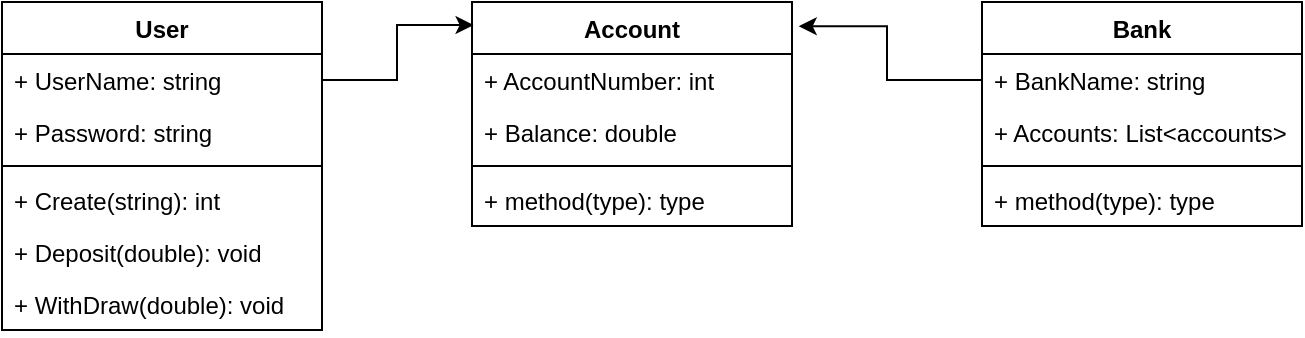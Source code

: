 <mxfile version="24.2.1" type="github">
  <diagram name="Page-1" id="Sdmv3YZEce-zZ9c6VDTf">
    <mxGraphModel dx="793" dy="377" grid="1" gridSize="10" guides="1" tooltips="1" connect="1" arrows="1" fold="1" page="1" pageScale="1" pageWidth="850" pageHeight="1100" math="0" shadow="0">
      <root>
        <mxCell id="0" />
        <mxCell id="1" parent="0" />
        <mxCell id="Px8bT3p9q_pAnuoa6N7a-1" value="User" style="swimlane;fontStyle=1;align=center;verticalAlign=top;childLayout=stackLayout;horizontal=1;startSize=26;horizontalStack=0;resizeParent=1;resizeParentMax=0;resizeLast=0;collapsible=1;marginBottom=0;whiteSpace=wrap;html=1;" vertex="1" parent="1">
          <mxGeometry x="110" y="140" width="160" height="164" as="geometry">
            <mxRectangle x="140" y="140" width="100" height="30" as="alternateBounds" />
          </mxGeometry>
        </mxCell>
        <mxCell id="Px8bT3p9q_pAnuoa6N7a-2" value="+ UserName: string" style="text;strokeColor=none;fillColor=none;align=left;verticalAlign=top;spacingLeft=4;spacingRight=4;overflow=hidden;rotatable=0;points=[[0,0.5],[1,0.5]];portConstraint=eastwest;whiteSpace=wrap;html=1;" vertex="1" parent="Px8bT3p9q_pAnuoa6N7a-1">
          <mxGeometry y="26" width="160" height="26" as="geometry" />
        </mxCell>
        <mxCell id="Px8bT3p9q_pAnuoa6N7a-13" value="+ Password: string" style="text;strokeColor=none;fillColor=none;align=left;verticalAlign=top;spacingLeft=4;spacingRight=4;overflow=hidden;rotatable=0;points=[[0,0.5],[1,0.5]];portConstraint=eastwest;whiteSpace=wrap;html=1;" vertex="1" parent="Px8bT3p9q_pAnuoa6N7a-1">
          <mxGeometry y="52" width="160" height="26" as="geometry" />
        </mxCell>
        <mxCell id="Px8bT3p9q_pAnuoa6N7a-3" value="" style="line;strokeWidth=1;fillColor=none;align=left;verticalAlign=middle;spacingTop=-1;spacingLeft=3;spacingRight=3;rotatable=0;labelPosition=right;points=[];portConstraint=eastwest;strokeColor=inherit;" vertex="1" parent="Px8bT3p9q_pAnuoa6N7a-1">
          <mxGeometry y="78" width="160" height="8" as="geometry" />
        </mxCell>
        <mxCell id="Px8bT3p9q_pAnuoa6N7a-4" value="+ Create(string): int" style="text;strokeColor=none;fillColor=none;align=left;verticalAlign=top;spacingLeft=4;spacingRight=4;overflow=hidden;rotatable=0;points=[[0,0.5],[1,0.5]];portConstraint=eastwest;whiteSpace=wrap;html=1;" vertex="1" parent="Px8bT3p9q_pAnuoa6N7a-1">
          <mxGeometry y="86" width="160" height="26" as="geometry" />
        </mxCell>
        <mxCell id="Px8bT3p9q_pAnuoa6N7a-14" value="+ Deposit(double): void" style="text;strokeColor=none;fillColor=none;align=left;verticalAlign=top;spacingLeft=4;spacingRight=4;overflow=hidden;rotatable=0;points=[[0,0.5],[1,0.5]];portConstraint=eastwest;whiteSpace=wrap;html=1;" vertex="1" parent="Px8bT3p9q_pAnuoa6N7a-1">
          <mxGeometry y="112" width="160" height="26" as="geometry" />
        </mxCell>
        <mxCell id="Px8bT3p9q_pAnuoa6N7a-15" value="+ WithDraw(double): void" style="text;strokeColor=none;fillColor=none;align=left;verticalAlign=top;spacingLeft=4;spacingRight=4;overflow=hidden;rotatable=0;points=[[0,0.5],[1,0.5]];portConstraint=eastwest;whiteSpace=wrap;html=1;" vertex="1" parent="Px8bT3p9q_pAnuoa6N7a-1">
          <mxGeometry y="138" width="160" height="26" as="geometry" />
        </mxCell>
        <mxCell id="Px8bT3p9q_pAnuoa6N7a-5" value="Account" style="swimlane;fontStyle=1;align=center;verticalAlign=top;childLayout=stackLayout;horizontal=1;startSize=26;horizontalStack=0;resizeParent=1;resizeParentMax=0;resizeLast=0;collapsible=1;marginBottom=0;whiteSpace=wrap;html=1;" vertex="1" parent="1">
          <mxGeometry x="345" y="140" width="160" height="112" as="geometry" />
        </mxCell>
        <mxCell id="Px8bT3p9q_pAnuoa6N7a-6" value="+ AccountNumber: int" style="text;strokeColor=none;fillColor=none;align=left;verticalAlign=top;spacingLeft=4;spacingRight=4;overflow=hidden;rotatable=0;points=[[0,0.5],[1,0.5]];portConstraint=eastwest;whiteSpace=wrap;html=1;" vertex="1" parent="Px8bT3p9q_pAnuoa6N7a-5">
          <mxGeometry y="26" width="160" height="26" as="geometry" />
        </mxCell>
        <mxCell id="Px8bT3p9q_pAnuoa6N7a-16" value="+ Balance: double" style="text;strokeColor=none;fillColor=none;align=left;verticalAlign=top;spacingLeft=4;spacingRight=4;overflow=hidden;rotatable=0;points=[[0,0.5],[1,0.5]];portConstraint=eastwest;whiteSpace=wrap;html=1;" vertex="1" parent="Px8bT3p9q_pAnuoa6N7a-5">
          <mxGeometry y="52" width="160" height="26" as="geometry" />
        </mxCell>
        <mxCell id="Px8bT3p9q_pAnuoa6N7a-7" value="" style="line;strokeWidth=1;fillColor=none;align=left;verticalAlign=middle;spacingTop=-1;spacingLeft=3;spacingRight=3;rotatable=0;labelPosition=right;points=[];portConstraint=eastwest;strokeColor=inherit;" vertex="1" parent="Px8bT3p9q_pAnuoa6N7a-5">
          <mxGeometry y="78" width="160" height="8" as="geometry" />
        </mxCell>
        <mxCell id="Px8bT3p9q_pAnuoa6N7a-8" value="+ method(type): type" style="text;strokeColor=none;fillColor=none;align=left;verticalAlign=top;spacingLeft=4;spacingRight=4;overflow=hidden;rotatable=0;points=[[0,0.5],[1,0.5]];portConstraint=eastwest;whiteSpace=wrap;html=1;" vertex="1" parent="Px8bT3p9q_pAnuoa6N7a-5">
          <mxGeometry y="86" width="160" height="26" as="geometry" />
        </mxCell>
        <mxCell id="Px8bT3p9q_pAnuoa6N7a-9" value="Bank" style="swimlane;fontStyle=1;align=center;verticalAlign=top;childLayout=stackLayout;horizontal=1;startSize=26;horizontalStack=0;resizeParent=1;resizeParentMax=0;resizeLast=0;collapsible=1;marginBottom=0;whiteSpace=wrap;html=1;" vertex="1" parent="1">
          <mxGeometry x="600" y="140" width="160" height="112" as="geometry" />
        </mxCell>
        <mxCell id="Px8bT3p9q_pAnuoa6N7a-10" value="+ BankName: string" style="text;strokeColor=none;fillColor=none;align=left;verticalAlign=top;spacingLeft=4;spacingRight=4;overflow=hidden;rotatable=0;points=[[0,0.5],[1,0.5]];portConstraint=eastwest;whiteSpace=wrap;html=1;" vertex="1" parent="Px8bT3p9q_pAnuoa6N7a-9">
          <mxGeometry y="26" width="160" height="26" as="geometry" />
        </mxCell>
        <mxCell id="Px8bT3p9q_pAnuoa6N7a-17" value="+ Accounts: List&amp;lt;accounts&amp;gt;" style="text;strokeColor=none;fillColor=none;align=left;verticalAlign=top;spacingLeft=4;spacingRight=4;overflow=hidden;rotatable=0;points=[[0,0.5],[1,0.5]];portConstraint=eastwest;whiteSpace=wrap;html=1;" vertex="1" parent="Px8bT3p9q_pAnuoa6N7a-9">
          <mxGeometry y="52" width="160" height="26" as="geometry" />
        </mxCell>
        <mxCell id="Px8bT3p9q_pAnuoa6N7a-11" value="" style="line;strokeWidth=1;fillColor=none;align=left;verticalAlign=middle;spacingTop=-1;spacingLeft=3;spacingRight=3;rotatable=0;labelPosition=right;points=[];portConstraint=eastwest;strokeColor=inherit;" vertex="1" parent="Px8bT3p9q_pAnuoa6N7a-9">
          <mxGeometry y="78" width="160" height="8" as="geometry" />
        </mxCell>
        <mxCell id="Px8bT3p9q_pAnuoa6N7a-12" value="+ method(type): type" style="text;strokeColor=none;fillColor=none;align=left;verticalAlign=top;spacingLeft=4;spacingRight=4;overflow=hidden;rotatable=0;points=[[0,0.5],[1,0.5]];portConstraint=eastwest;whiteSpace=wrap;html=1;" vertex="1" parent="Px8bT3p9q_pAnuoa6N7a-9">
          <mxGeometry y="86" width="160" height="26" as="geometry" />
        </mxCell>
        <mxCell id="Px8bT3p9q_pAnuoa6N7a-20" style="edgeStyle=orthogonalEdgeStyle;rounded=0;orthogonalLoop=1;jettySize=auto;html=1;exitX=1;exitY=0.5;exitDx=0;exitDy=0;entryX=0.005;entryY=0.103;entryDx=0;entryDy=0;entryPerimeter=0;" edge="1" parent="1" source="Px8bT3p9q_pAnuoa6N7a-2" target="Px8bT3p9q_pAnuoa6N7a-5">
          <mxGeometry relative="1" as="geometry" />
        </mxCell>
        <mxCell id="Px8bT3p9q_pAnuoa6N7a-21" style="edgeStyle=orthogonalEdgeStyle;rounded=0;orthogonalLoop=1;jettySize=auto;html=1;exitX=0;exitY=0.5;exitDx=0;exitDy=0;entryX=1.021;entryY=0.108;entryDx=0;entryDy=0;entryPerimeter=0;" edge="1" parent="1" source="Px8bT3p9q_pAnuoa6N7a-10" target="Px8bT3p9q_pAnuoa6N7a-5">
          <mxGeometry relative="1" as="geometry" />
        </mxCell>
      </root>
    </mxGraphModel>
  </diagram>
</mxfile>
